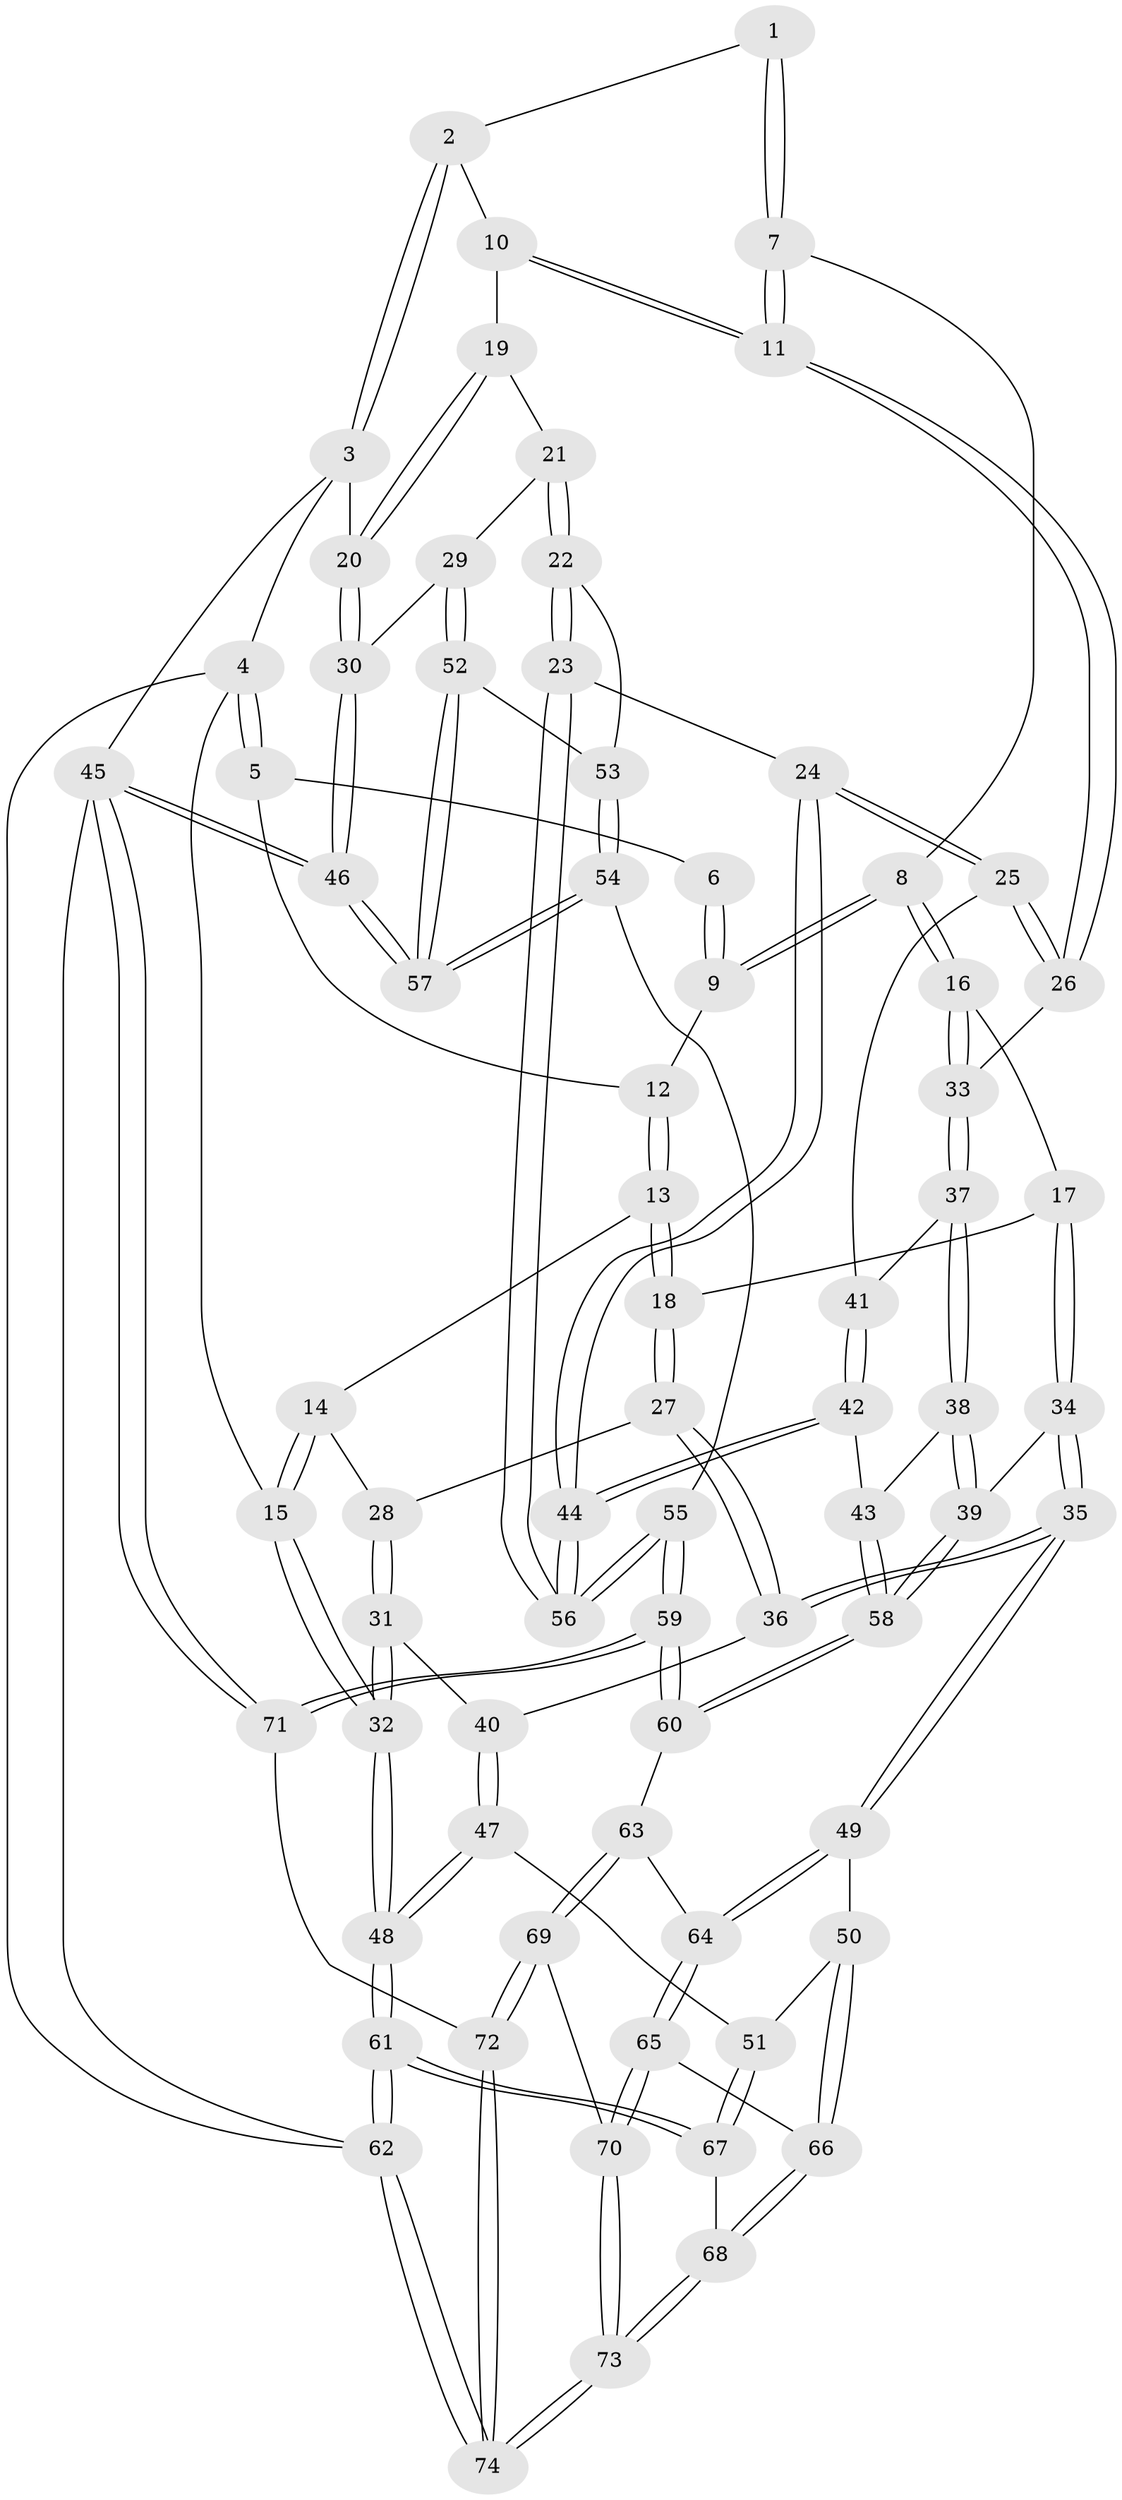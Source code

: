 // coarse degree distribution, {3: 0.3333333333333333, 5: 0.08333333333333333, 4: 0.4166666666666667, 2: 0.16666666666666666}
// Generated by graph-tools (version 1.1) at 2025/54/03/04/25 22:54:43]
// undirected, 74 vertices, 182 edges
graph export_dot {
  node [color=gray90,style=filled];
  1 [pos="+0.6695330031615604+0"];
  2 [pos="+0.6768070478849606+0"];
  3 [pos="+1+0"];
  4 [pos="+0+0"];
  5 [pos="+0+0"];
  6 [pos="+0.4132292569901067+0"];
  7 [pos="+0.5312264178847177+0.28250773140500607"];
  8 [pos="+0.43870828814099455+0.2903260130486737"];
  9 [pos="+0.31448482302015685+0.15825653960229594"];
  10 [pos="+0.7293542655575109+0.27305477131435435"];
  11 [pos="+0.5796094750388561+0.3125199621449882"];
  12 [pos="+0.2009416137986683+0.19479265958591038"];
  13 [pos="+0.16901347054083163+0.2316682792592506"];
  14 [pos="+0.037311770582089704+0.2623180599400663"];
  15 [pos="+0+0.2458788739392853"];
  16 [pos="+0.3784081500645345+0.4205035455576516"];
  17 [pos="+0.34810132502629904+0.43065689719723604"];
  18 [pos="+0.2211486238976509+0.42115789805346016"];
  19 [pos="+0.7406680141636991+0.27797527922729376"];
  20 [pos="+1+0"];
  21 [pos="+0.7679641180008023+0.3061163771031585"];
  22 [pos="+0.7624419459706274+0.5048438789140302"];
  23 [pos="+0.7241836162268416+0.5166991608411825"];
  24 [pos="+0.6733925564995618+0.50415427634594"];
  25 [pos="+0.6433251698955287+0.4890334394412747"];
  26 [pos="+0.5981275103548178+0.38114843600026244"];
  27 [pos="+0.18783774740845438+0.4561264532409845"];
  28 [pos="+0.08196361223219781+0.3911847797236899"];
  29 [pos="+1+0.32870274054024207"];
  30 [pos="+1+0.30953418237951436"];
  31 [pos="+0+0.4962915627144667"];
  32 [pos="+0+0.46881224274628563"];
  33 [pos="+0.4398737486222865+0.49445061968477316"];
  34 [pos="+0.2868837479264973+0.6472650950830208"];
  35 [pos="+0.25559704786864196+0.6573785834634741"];
  36 [pos="+0.1710683734396966+0.4895822365920998"];
  37 [pos="+0.4539563024343349+0.5173704491764114"];
  38 [pos="+0.4365484372216372+0.5759755046733636"];
  39 [pos="+0.376011464463247+0.6538521493459277"];
  40 [pos="+0.07408160427596269+0.5229911910590199"];
  41 [pos="+0.5561935526916753+0.5255657081161905"];
  42 [pos="+0.545785545146639+0.6440328863480227"];
  43 [pos="+0.538592623476085+0.6471678279066077"];
  44 [pos="+0.5895885731608097+0.6559358292384313"];
  45 [pos="+1+1"];
  46 [pos="+1+0.9722519515526743"];
  47 [pos="+0.08741836961655765+0.6762256821646018"];
  48 [pos="+0+0.6552135532527791"];
  49 [pos="+0.24766895352543047+0.6675999816791941"];
  50 [pos="+0.24530854902180296+0.6699657717178948"];
  51 [pos="+0.111519108130505+0.6961939411578266"];
  52 [pos="+0.8761495366418136+0.5175339592388303"];
  53 [pos="+0.7740436842243815+0.5070115780967585"];
  54 [pos="+0.8146858552774049+0.7851969229016812"];
  55 [pos="+0.7008985836576678+0.7912633157209811"];
  56 [pos="+0.6949308613610304+0.7676831430368295"];
  57 [pos="+0.9392536766741211+0.7884782525791788"];
  58 [pos="+0.459109328434235+0.7505917477480356"];
  59 [pos="+0.6536117537428322+0.8412850580420405"];
  60 [pos="+0.46645707958216226+0.7801815686160817"];
  61 [pos="+0+1"];
  62 [pos="+0+1"];
  63 [pos="+0.45429363109123233+0.7927357544160115"];
  64 [pos="+0.34746856375528906+0.7793292234066107"];
  65 [pos="+0.26545774902144603+0.8367570898069722"];
  66 [pos="+0.25088041775566355+0.8227787103872197"];
  67 [pos="+0.06977640456930954+0.8631071736832174"];
  68 [pos="+0.11979290984804485+0.8597542578217399"];
  69 [pos="+0.3926976422852762+0.8926303502727309"];
  70 [pos="+0.2964055160299383+0.8809216062373191"];
  71 [pos="+0.6181909651427507+1"];
  72 [pos="+0.5132342060949561+1"];
  73 [pos="+0.2525259835022255+0.95177622789457"];
  74 [pos="+0.1639185463312+1"];
  1 -- 2;
  1 -- 7;
  1 -- 7;
  2 -- 3;
  2 -- 3;
  2 -- 10;
  3 -- 4;
  3 -- 20;
  3 -- 45;
  4 -- 5;
  4 -- 5;
  4 -- 15;
  4 -- 62;
  5 -- 6;
  5 -- 12;
  6 -- 9;
  6 -- 9;
  7 -- 8;
  7 -- 11;
  7 -- 11;
  8 -- 9;
  8 -- 9;
  8 -- 16;
  8 -- 16;
  9 -- 12;
  10 -- 11;
  10 -- 11;
  10 -- 19;
  11 -- 26;
  11 -- 26;
  12 -- 13;
  12 -- 13;
  13 -- 14;
  13 -- 18;
  13 -- 18;
  14 -- 15;
  14 -- 15;
  14 -- 28;
  15 -- 32;
  15 -- 32;
  16 -- 17;
  16 -- 33;
  16 -- 33;
  17 -- 18;
  17 -- 34;
  17 -- 34;
  18 -- 27;
  18 -- 27;
  19 -- 20;
  19 -- 20;
  19 -- 21;
  20 -- 30;
  20 -- 30;
  21 -- 22;
  21 -- 22;
  21 -- 29;
  22 -- 23;
  22 -- 23;
  22 -- 53;
  23 -- 24;
  23 -- 56;
  23 -- 56;
  24 -- 25;
  24 -- 25;
  24 -- 44;
  24 -- 44;
  25 -- 26;
  25 -- 26;
  25 -- 41;
  26 -- 33;
  27 -- 28;
  27 -- 36;
  27 -- 36;
  28 -- 31;
  28 -- 31;
  29 -- 30;
  29 -- 52;
  29 -- 52;
  30 -- 46;
  30 -- 46;
  31 -- 32;
  31 -- 32;
  31 -- 40;
  32 -- 48;
  32 -- 48;
  33 -- 37;
  33 -- 37;
  34 -- 35;
  34 -- 35;
  34 -- 39;
  35 -- 36;
  35 -- 36;
  35 -- 49;
  35 -- 49;
  36 -- 40;
  37 -- 38;
  37 -- 38;
  37 -- 41;
  38 -- 39;
  38 -- 39;
  38 -- 43;
  39 -- 58;
  39 -- 58;
  40 -- 47;
  40 -- 47;
  41 -- 42;
  41 -- 42;
  42 -- 43;
  42 -- 44;
  42 -- 44;
  43 -- 58;
  43 -- 58;
  44 -- 56;
  44 -- 56;
  45 -- 46;
  45 -- 46;
  45 -- 71;
  45 -- 71;
  45 -- 62;
  46 -- 57;
  46 -- 57;
  47 -- 48;
  47 -- 48;
  47 -- 51;
  48 -- 61;
  48 -- 61;
  49 -- 50;
  49 -- 64;
  49 -- 64;
  50 -- 51;
  50 -- 66;
  50 -- 66;
  51 -- 67;
  51 -- 67;
  52 -- 53;
  52 -- 57;
  52 -- 57;
  53 -- 54;
  53 -- 54;
  54 -- 55;
  54 -- 57;
  54 -- 57;
  55 -- 56;
  55 -- 56;
  55 -- 59;
  55 -- 59;
  58 -- 60;
  58 -- 60;
  59 -- 60;
  59 -- 60;
  59 -- 71;
  59 -- 71;
  60 -- 63;
  61 -- 62;
  61 -- 62;
  61 -- 67;
  61 -- 67;
  62 -- 74;
  62 -- 74;
  63 -- 64;
  63 -- 69;
  63 -- 69;
  64 -- 65;
  64 -- 65;
  65 -- 66;
  65 -- 70;
  65 -- 70;
  66 -- 68;
  66 -- 68;
  67 -- 68;
  68 -- 73;
  68 -- 73;
  69 -- 70;
  69 -- 72;
  69 -- 72;
  70 -- 73;
  70 -- 73;
  71 -- 72;
  72 -- 74;
  72 -- 74;
  73 -- 74;
  73 -- 74;
}
